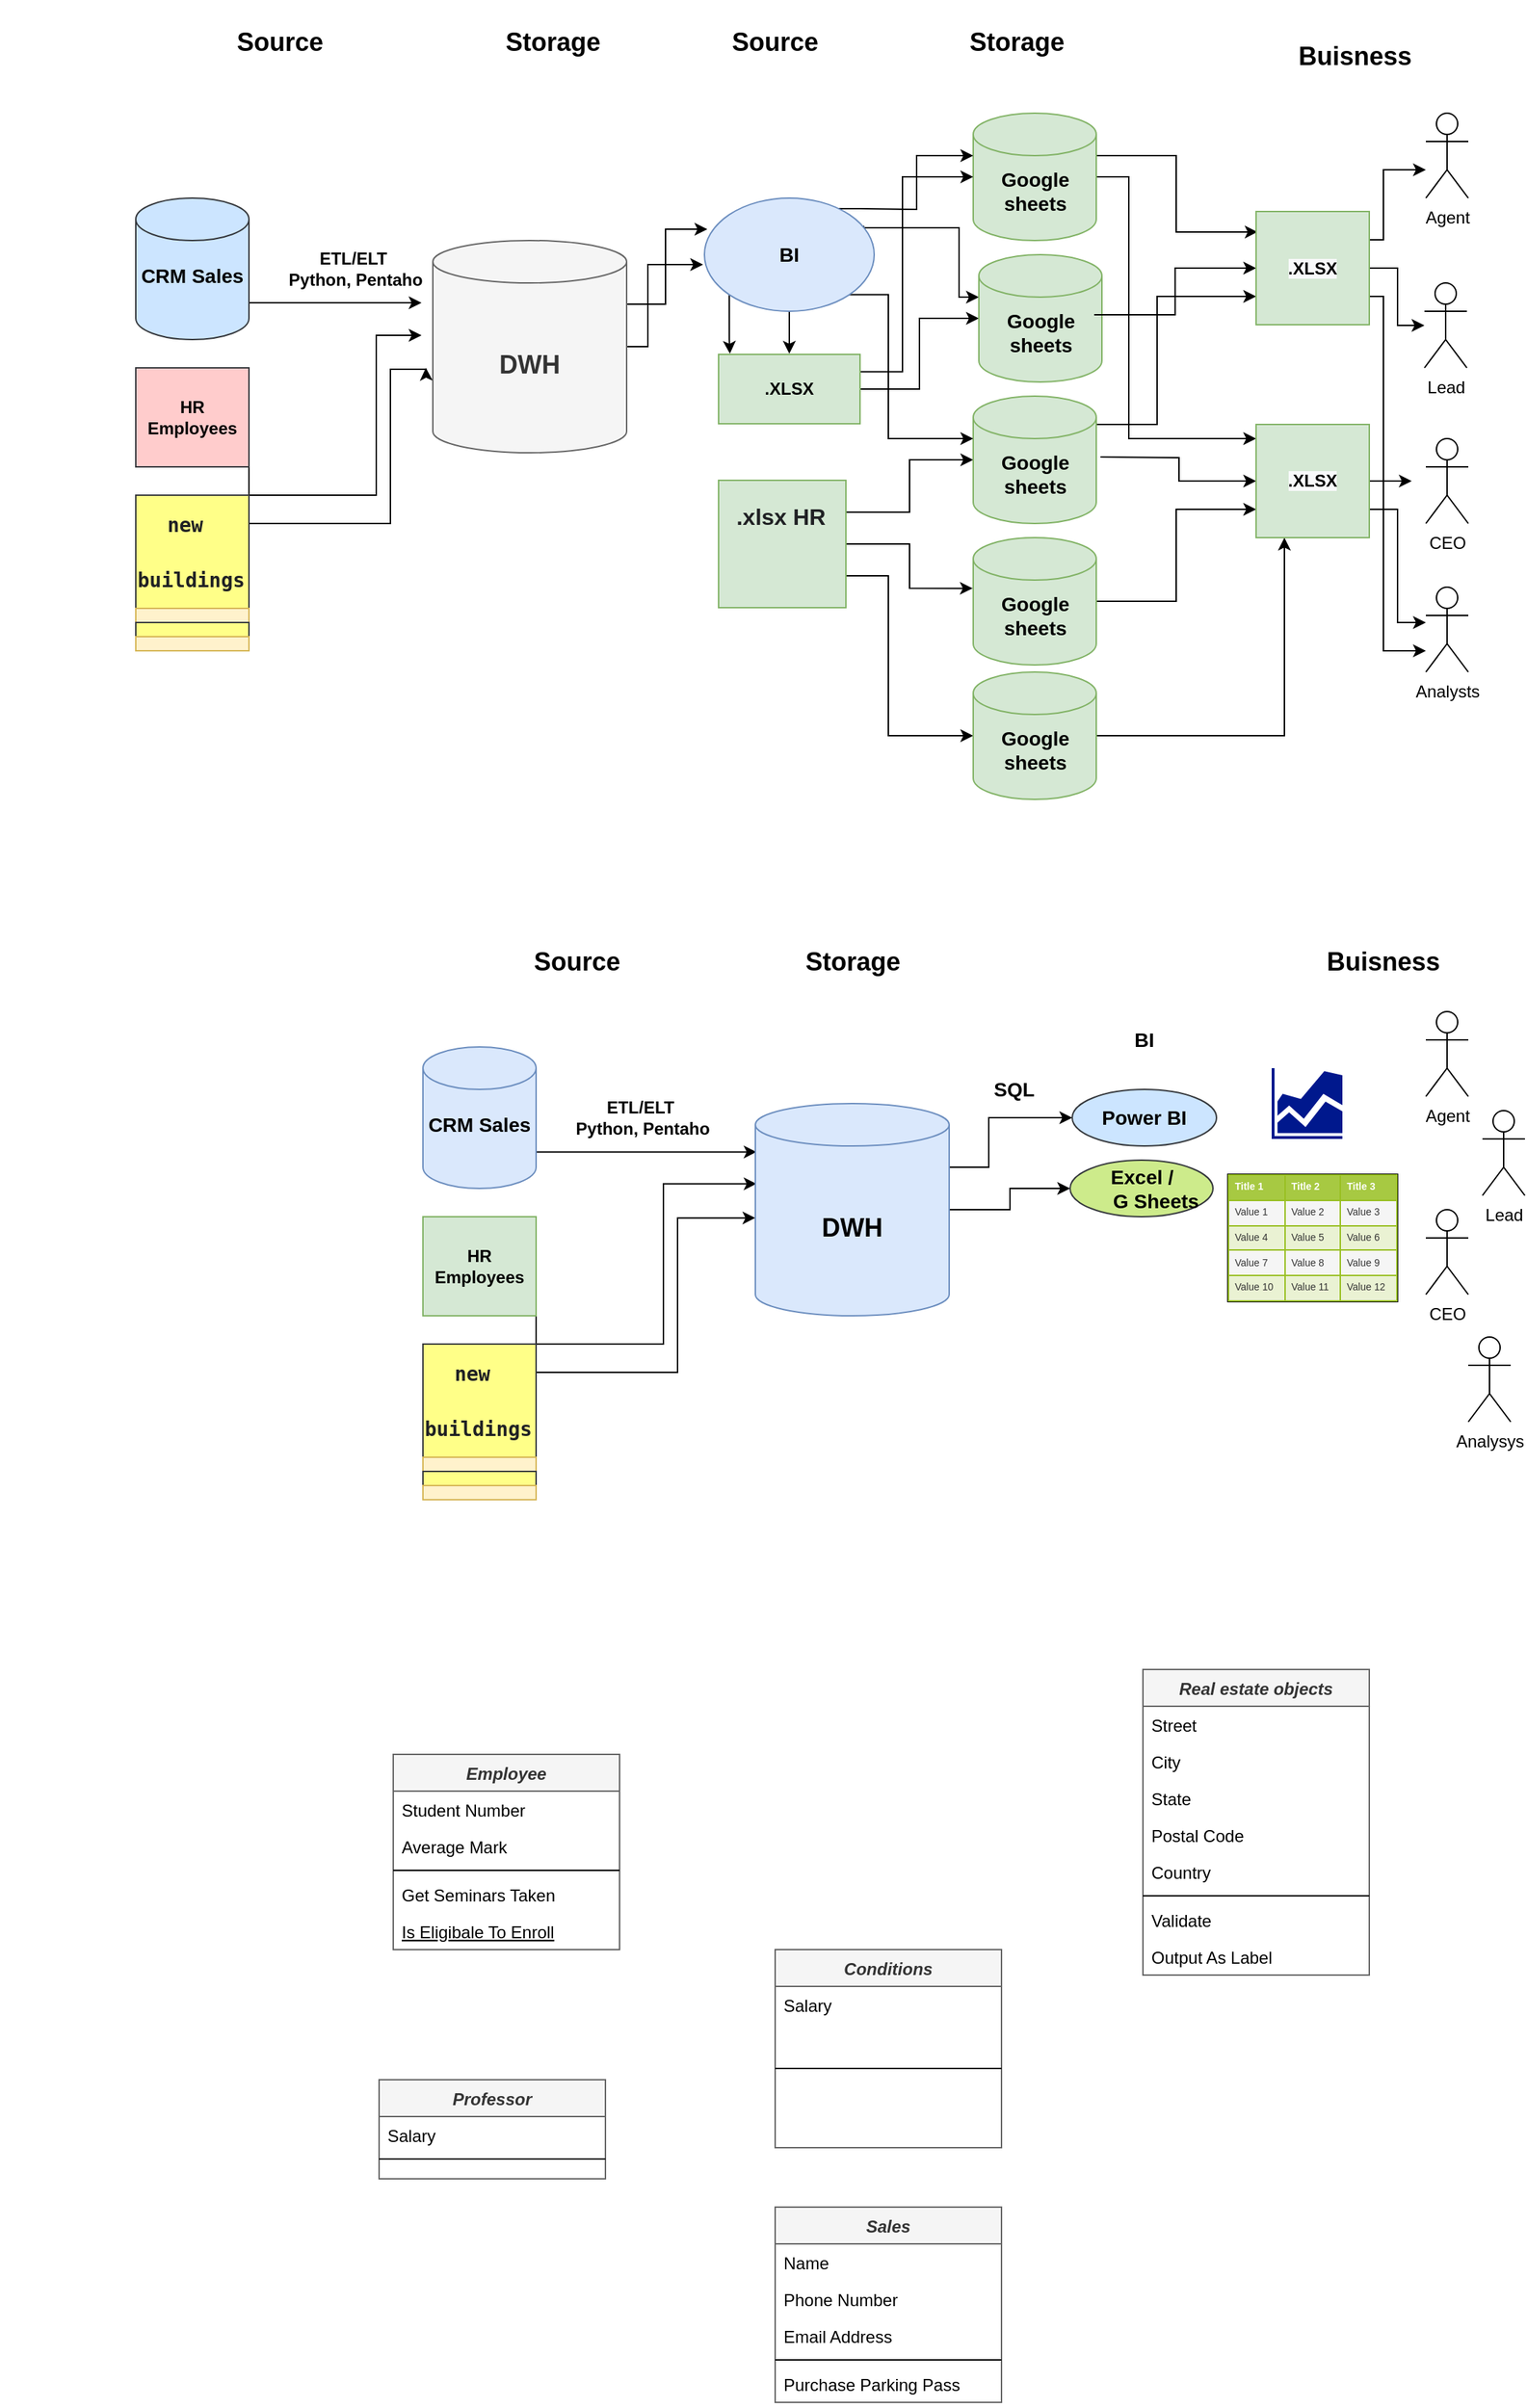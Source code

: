 <mxfile version="14.5.0" type="github">
  <diagram id="C5RBs43oDa-KdzZeNtuy" name="Page-1">
    <mxGraphModel dx="2249" dy="762" grid="1" gridSize="10" guides="1" tooltips="1" connect="1" arrows="1" fold="1" page="1" pageScale="1" pageWidth="827" pageHeight="1169" math="0" shadow="0">
      <root>
        <mxCell id="WIyWlLk6GJQsqaUBKTNV-0" />
        <mxCell id="WIyWlLk6GJQsqaUBKTNV-1" parent="WIyWlLk6GJQsqaUBKTNV-0" />
        <mxCell id="zkfFHV4jXpPFQw0GAbJ--0" value="Sales" style="swimlane;fontStyle=3;align=center;verticalAlign=top;childLayout=stackLayout;horizontal=1;startSize=26;horizontalStack=0;resizeParent=1;resizeLast=0;collapsible=1;marginBottom=0;rounded=0;shadow=0;strokeWidth=1;fillColor=#f5f5f5;strokeColor=#666666;fontColor=#333333;" parent="WIyWlLk6GJQsqaUBKTNV-1" vertex="1">
          <mxGeometry x="290" y="1580" width="160" height="138" as="geometry">
            <mxRectangle x="230" y="140" width="160" height="26" as="alternateBounds" />
          </mxGeometry>
        </mxCell>
        <mxCell id="zkfFHV4jXpPFQw0GAbJ--1" value="Name" style="text;align=left;verticalAlign=top;spacingLeft=4;spacingRight=4;overflow=hidden;rotatable=0;points=[[0,0.5],[1,0.5]];portConstraint=eastwest;" parent="zkfFHV4jXpPFQw0GAbJ--0" vertex="1">
          <mxGeometry y="26" width="160" height="26" as="geometry" />
        </mxCell>
        <mxCell id="zkfFHV4jXpPFQw0GAbJ--2" value="Phone Number" style="text;align=left;verticalAlign=top;spacingLeft=4;spacingRight=4;overflow=hidden;rotatable=0;points=[[0,0.5],[1,0.5]];portConstraint=eastwest;rounded=0;shadow=0;html=0;" parent="zkfFHV4jXpPFQw0GAbJ--0" vertex="1">
          <mxGeometry y="52" width="160" height="26" as="geometry" />
        </mxCell>
        <mxCell id="zkfFHV4jXpPFQw0GAbJ--3" value="Email Address" style="text;align=left;verticalAlign=top;spacingLeft=4;spacingRight=4;overflow=hidden;rotatable=0;points=[[0,0.5],[1,0.5]];portConstraint=eastwest;rounded=0;shadow=0;html=0;" parent="zkfFHV4jXpPFQw0GAbJ--0" vertex="1">
          <mxGeometry y="78" width="160" height="26" as="geometry" />
        </mxCell>
        <mxCell id="zkfFHV4jXpPFQw0GAbJ--4" value="" style="line;html=1;strokeWidth=1;align=left;verticalAlign=middle;spacingTop=-1;spacingLeft=3;spacingRight=3;rotatable=0;labelPosition=right;points=[];portConstraint=eastwest;" parent="zkfFHV4jXpPFQw0GAbJ--0" vertex="1">
          <mxGeometry y="104" width="160" height="8" as="geometry" />
        </mxCell>
        <mxCell id="zkfFHV4jXpPFQw0GAbJ--5" value="Purchase Parking Pass" style="text;align=left;verticalAlign=top;spacingLeft=4;spacingRight=4;overflow=hidden;rotatable=0;points=[[0,0.5],[1,0.5]];portConstraint=eastwest;" parent="zkfFHV4jXpPFQw0GAbJ--0" vertex="1">
          <mxGeometry y="112" width="160" height="26" as="geometry" />
        </mxCell>
        <mxCell id="zkfFHV4jXpPFQw0GAbJ--6" value="Employee" style="swimlane;fontStyle=3;align=center;verticalAlign=top;childLayout=stackLayout;horizontal=1;startSize=26;horizontalStack=0;resizeParent=1;resizeLast=0;collapsible=1;marginBottom=0;rounded=0;shadow=0;strokeWidth=1;fontColor=#333333;fillColor=#f5f5f5;strokeColor=#666666;" parent="WIyWlLk6GJQsqaUBKTNV-1" vertex="1">
          <mxGeometry x="20" y="1260" width="160" height="138" as="geometry">
            <mxRectangle x="130" y="380" width="160" height="26" as="alternateBounds" />
          </mxGeometry>
        </mxCell>
        <mxCell id="zkfFHV4jXpPFQw0GAbJ--7" value="Student Number" style="text;align=left;verticalAlign=top;spacingLeft=4;spacingRight=4;overflow=hidden;rotatable=0;points=[[0,0.5],[1,0.5]];portConstraint=eastwest;" parent="zkfFHV4jXpPFQw0GAbJ--6" vertex="1">
          <mxGeometry y="26" width="160" height="26" as="geometry" />
        </mxCell>
        <mxCell id="zkfFHV4jXpPFQw0GAbJ--8" value="Average Mark" style="text;align=left;verticalAlign=top;spacingLeft=4;spacingRight=4;overflow=hidden;rotatable=0;points=[[0,0.5],[1,0.5]];portConstraint=eastwest;rounded=0;shadow=0;html=0;" parent="zkfFHV4jXpPFQw0GAbJ--6" vertex="1">
          <mxGeometry y="52" width="160" height="26" as="geometry" />
        </mxCell>
        <mxCell id="zkfFHV4jXpPFQw0GAbJ--9" value="" style="line;html=1;strokeWidth=1;align=left;verticalAlign=middle;spacingTop=-1;spacingLeft=3;spacingRight=3;rotatable=0;labelPosition=right;points=[];portConstraint=eastwest;" parent="zkfFHV4jXpPFQw0GAbJ--6" vertex="1">
          <mxGeometry y="78" width="160" height="8" as="geometry" />
        </mxCell>
        <mxCell id="zkfFHV4jXpPFQw0GAbJ--11" value="Get Seminars Taken" style="text;align=left;verticalAlign=top;spacingLeft=4;spacingRight=4;overflow=hidden;rotatable=0;points=[[0,0.5],[1,0.5]];portConstraint=eastwest;" parent="zkfFHV4jXpPFQw0GAbJ--6" vertex="1">
          <mxGeometry y="86" width="160" height="26" as="geometry" />
        </mxCell>
        <mxCell id="zkfFHV4jXpPFQw0GAbJ--10" value="Is Eligibale To Enroll" style="text;align=left;verticalAlign=top;spacingLeft=4;spacingRight=4;overflow=hidden;rotatable=0;points=[[0,0.5],[1,0.5]];portConstraint=eastwest;fontStyle=4" parent="zkfFHV4jXpPFQw0GAbJ--6" vertex="1">
          <mxGeometry y="112" width="160" height="26" as="geometry" />
        </mxCell>
        <mxCell id="zkfFHV4jXpPFQw0GAbJ--13" value="Professor" style="swimlane;fontStyle=3;align=center;verticalAlign=top;childLayout=stackLayout;horizontal=1;startSize=26;horizontalStack=0;resizeParent=1;resizeLast=0;collapsible=1;marginBottom=0;rounded=0;shadow=0;strokeWidth=1;fillColor=#f5f5f5;strokeColor=#666666;fontColor=#333333;" parent="WIyWlLk6GJQsqaUBKTNV-1" vertex="1">
          <mxGeometry x="10" y="1490" width="160" height="70" as="geometry">
            <mxRectangle x="340" y="380" width="170" height="26" as="alternateBounds" />
          </mxGeometry>
        </mxCell>
        <mxCell id="zkfFHV4jXpPFQw0GAbJ--14" value="Salary" style="text;align=left;verticalAlign=top;spacingLeft=4;spacingRight=4;overflow=hidden;rotatable=0;points=[[0,0.5],[1,0.5]];portConstraint=eastwest;" parent="zkfFHV4jXpPFQw0GAbJ--13" vertex="1">
          <mxGeometry y="26" width="160" height="26" as="geometry" />
        </mxCell>
        <mxCell id="zkfFHV4jXpPFQw0GAbJ--15" value="" style="line;html=1;strokeWidth=1;align=left;verticalAlign=middle;spacingTop=-1;spacingLeft=3;spacingRight=3;rotatable=0;labelPosition=right;points=[];portConstraint=eastwest;" parent="zkfFHV4jXpPFQw0GAbJ--13" vertex="1">
          <mxGeometry y="52" width="160" height="8" as="geometry" />
        </mxCell>
        <mxCell id="zkfFHV4jXpPFQw0GAbJ--17" value="Real estate objects" style="swimlane;fontStyle=3;align=center;verticalAlign=top;childLayout=stackLayout;horizontal=1;startSize=26;horizontalStack=0;resizeParent=1;resizeLast=0;collapsible=1;marginBottom=0;rounded=0;shadow=0;strokeWidth=1;fillColor=#f5f5f5;strokeColor=#666666;fontColor=#333333;" parent="WIyWlLk6GJQsqaUBKTNV-1" vertex="1">
          <mxGeometry x="550" y="1200" width="160" height="216" as="geometry">
            <mxRectangle x="550" y="140" width="160" height="26" as="alternateBounds" />
          </mxGeometry>
        </mxCell>
        <mxCell id="zkfFHV4jXpPFQw0GAbJ--18" value="Street" style="text;align=left;verticalAlign=top;spacingLeft=4;spacingRight=4;overflow=hidden;rotatable=0;points=[[0,0.5],[1,0.5]];portConstraint=eastwest;" parent="zkfFHV4jXpPFQw0GAbJ--17" vertex="1">
          <mxGeometry y="26" width="160" height="26" as="geometry" />
        </mxCell>
        <mxCell id="zkfFHV4jXpPFQw0GAbJ--19" value="City" style="text;align=left;verticalAlign=top;spacingLeft=4;spacingRight=4;overflow=hidden;rotatable=0;points=[[0,0.5],[1,0.5]];portConstraint=eastwest;rounded=0;shadow=0;html=0;" parent="zkfFHV4jXpPFQw0GAbJ--17" vertex="1">
          <mxGeometry y="52" width="160" height="26" as="geometry" />
        </mxCell>
        <mxCell id="zkfFHV4jXpPFQw0GAbJ--20" value="State" style="text;align=left;verticalAlign=top;spacingLeft=4;spacingRight=4;overflow=hidden;rotatable=0;points=[[0,0.5],[1,0.5]];portConstraint=eastwest;rounded=0;shadow=0;html=0;" parent="zkfFHV4jXpPFQw0GAbJ--17" vertex="1">
          <mxGeometry y="78" width="160" height="26" as="geometry" />
        </mxCell>
        <mxCell id="zkfFHV4jXpPFQw0GAbJ--21" value="Postal Code" style="text;align=left;verticalAlign=top;spacingLeft=4;spacingRight=4;overflow=hidden;rotatable=0;points=[[0,0.5],[1,0.5]];portConstraint=eastwest;rounded=0;shadow=0;html=0;" parent="zkfFHV4jXpPFQw0GAbJ--17" vertex="1">
          <mxGeometry y="104" width="160" height="26" as="geometry" />
        </mxCell>
        <mxCell id="zkfFHV4jXpPFQw0GAbJ--22" value="Country" style="text;align=left;verticalAlign=top;spacingLeft=4;spacingRight=4;overflow=hidden;rotatable=0;points=[[0,0.5],[1,0.5]];portConstraint=eastwest;rounded=0;shadow=0;html=0;" parent="zkfFHV4jXpPFQw0GAbJ--17" vertex="1">
          <mxGeometry y="130" width="160" height="26" as="geometry" />
        </mxCell>
        <mxCell id="zkfFHV4jXpPFQw0GAbJ--23" value="" style="line;html=1;strokeWidth=1;align=left;verticalAlign=middle;spacingTop=-1;spacingLeft=3;spacingRight=3;rotatable=0;labelPosition=right;points=[];portConstraint=eastwest;" parent="zkfFHV4jXpPFQw0GAbJ--17" vertex="1">
          <mxGeometry y="156" width="160" height="8" as="geometry" />
        </mxCell>
        <mxCell id="zkfFHV4jXpPFQw0GAbJ--24" value="Validate" style="text;align=left;verticalAlign=top;spacingLeft=4;spacingRight=4;overflow=hidden;rotatable=0;points=[[0,0.5],[1,0.5]];portConstraint=eastwest;" parent="zkfFHV4jXpPFQw0GAbJ--17" vertex="1">
          <mxGeometry y="164" width="160" height="26" as="geometry" />
        </mxCell>
        <mxCell id="zkfFHV4jXpPFQw0GAbJ--25" value="Output As Label" style="text;align=left;verticalAlign=top;spacingLeft=4;spacingRight=4;overflow=hidden;rotatable=0;points=[[0,0.5],[1,0.5]];portConstraint=eastwest;" parent="zkfFHV4jXpPFQw0GAbJ--17" vertex="1">
          <mxGeometry y="190" width="160" height="26" as="geometry" />
        </mxCell>
        <mxCell id="oAdYO1nvRudMaTHA6pIa-0" value="&lt;font style=&quot;font-size: 18px&quot;&gt;&lt;b&gt;Source&lt;/b&gt;&lt;/font&gt;" style="text;html=1;strokeColor=none;fillColor=none;align=center;verticalAlign=middle;whiteSpace=wrap;rounded=0;" vertex="1" parent="WIyWlLk6GJQsqaUBKTNV-1">
          <mxGeometry x="-120" y="20" width="120" height="60" as="geometry" />
        </mxCell>
        <mxCell id="oAdYO1nvRudMaTHA6pIa-1" value="&lt;font style=&quot;font-size: 18px&quot;&gt;&lt;b&gt;Storage&lt;/b&gt;&lt;/font&gt;" style="text;html=1;strokeColor=none;fillColor=none;align=center;verticalAlign=middle;whiteSpace=wrap;rounded=0;" vertex="1" parent="WIyWlLk6GJQsqaUBKTNV-1">
          <mxGeometry x="73" y="20" width="120" height="60" as="geometry" />
        </mxCell>
        <mxCell id="oAdYO1nvRudMaTHA6pIa-2" value="&lt;font style=&quot;font-size: 18px&quot;&gt;&lt;b&gt;Buisness&lt;/b&gt;&lt;/font&gt;" style="text;html=1;strokeColor=none;fillColor=none;align=center;verticalAlign=middle;whiteSpace=wrap;rounded=0;" vertex="1" parent="WIyWlLk6GJQsqaUBKTNV-1">
          <mxGeometry x="640" y="30" width="120" height="60" as="geometry" />
        </mxCell>
        <mxCell id="oAdYO1nvRudMaTHA6pIa-55" style="edgeStyle=orthogonalEdgeStyle;rounded=0;orthogonalLoop=1;jettySize=auto;html=1;exitX=1;exitY=0;exitDx=0;exitDy=30;exitPerimeter=0;entryX=0.013;entryY=0.181;entryDx=0;entryDy=0;entryPerimeter=0;endArrow=classic;endFill=1;" edge="1" parent="WIyWlLk6GJQsqaUBKTNV-1" source="oAdYO1nvRudMaTHA6pIa-3" target="oAdYO1nvRudMaTHA6pIa-27">
          <mxGeometry relative="1" as="geometry" />
        </mxCell>
        <mxCell id="oAdYO1nvRudMaTHA6pIa-56" style="edgeStyle=orthogonalEdgeStyle;rounded=0;orthogonalLoop=1;jettySize=auto;html=1;exitX=1;exitY=0.5;exitDx=0;exitDy=0;exitPerimeter=0;entryX=0;entryY=0.125;entryDx=0;entryDy=0;endArrow=classic;endFill=1;entryPerimeter=0;" edge="1" parent="WIyWlLk6GJQsqaUBKTNV-1" source="oAdYO1nvRudMaTHA6pIa-3" target="oAdYO1nvRudMaTHA6pIa-29">
          <mxGeometry relative="1" as="geometry">
            <Array as="points">
              <mxPoint x="540" y="145" />
              <mxPoint x="540" y="330" />
            </Array>
          </mxGeometry>
        </mxCell>
        <mxCell id="oAdYO1nvRudMaTHA6pIa-3" value="" style="shape=cylinder3;whiteSpace=wrap;html=1;boundedLbl=1;backgroundOutline=1;size=15;fillColor=#d5e8d4;strokeColor=#82b366;" vertex="1" parent="WIyWlLk6GJQsqaUBKTNV-1">
          <mxGeometry x="430" y="100" width="87" height="90" as="geometry" />
        </mxCell>
        <mxCell id="oAdYO1nvRudMaTHA6pIa-4" value="&lt;b&gt;&lt;font style=&quot;font-size: 14px&quot;&gt;Google sheets&lt;br&gt;&lt;/font&gt;&lt;/b&gt;" style="text;html=1;strokeColor=none;fillColor=none;align=center;verticalAlign=middle;whiteSpace=wrap;rounded=0;" vertex="1" parent="WIyWlLk6GJQsqaUBKTNV-1">
          <mxGeometry x="435.5" y="130" width="76" height="50" as="geometry" />
        </mxCell>
        <mxCell id="oAdYO1nvRudMaTHA6pIa-131" style="edgeStyle=orthogonalEdgeStyle;rounded=0;orthogonalLoop=1;jettySize=auto;html=1;exitX=1;exitY=0.25;exitDx=0;exitDy=0;entryX=0;entryY=0.5;entryDx=0;entryDy=0;entryPerimeter=0;endArrow=classic;endFill=1;" edge="1" parent="WIyWlLk6GJQsqaUBKTNV-1" source="oAdYO1nvRudMaTHA6pIa-6" target="oAdYO1nvRudMaTHA6pIa-21">
          <mxGeometry relative="1" as="geometry" />
        </mxCell>
        <mxCell id="oAdYO1nvRudMaTHA6pIa-132" style="edgeStyle=orthogonalEdgeStyle;rounded=0;orthogonalLoop=1;jettySize=auto;html=1;exitX=1;exitY=0.5;exitDx=0;exitDy=0;entryX=-0.004;entryY=0.398;entryDx=0;entryDy=0;entryPerimeter=0;endArrow=classic;endFill=1;" edge="1" parent="WIyWlLk6GJQsqaUBKTNV-1" source="oAdYO1nvRudMaTHA6pIa-6" target="oAdYO1nvRudMaTHA6pIa-23">
          <mxGeometry relative="1" as="geometry" />
        </mxCell>
        <mxCell id="oAdYO1nvRudMaTHA6pIa-133" style="edgeStyle=orthogonalEdgeStyle;rounded=0;orthogonalLoop=1;jettySize=auto;html=1;exitX=1;exitY=0.75;exitDx=0;exitDy=0;entryX=0;entryY=0.5;entryDx=0;entryDy=0;entryPerimeter=0;endArrow=classic;endFill=1;" edge="1" parent="WIyWlLk6GJQsqaUBKTNV-1" source="oAdYO1nvRudMaTHA6pIa-6" target="oAdYO1nvRudMaTHA6pIa-25">
          <mxGeometry relative="1" as="geometry">
            <Array as="points">
              <mxPoint x="370" y="427" />
              <mxPoint x="370" y="540" />
            </Array>
          </mxGeometry>
        </mxCell>
        <mxCell id="oAdYO1nvRudMaTHA6pIa-6" value="&lt;pre class=&quot;tw-data-text tw-text-large XcVN5d tw-ta&quot; id=&quot;tw-target-text&quot; dir=&quot;ltr&quot; style=&quot;line-height: 36px ; border: none ; padding: 2px 0.14em 2px 0px ; position: relative ; margin-top: -2px ; margin-bottom: -2px ; resize: none ; overflow: hidden ; width: 270px ; overflow-wrap: break-word ; color: rgb(32 , 33 , 36)&quot;&gt;&lt;font face=&quot;Helvetica&quot; size=&quot;3&quot;&gt;&lt;span style=&quot;white-space: normal&quot;&gt;&lt;b&gt;.xlsx HR&lt;/b&gt;&lt;/span&gt;&lt;/font&gt;&lt;/pre&gt;&lt;pre class=&quot;tw-data-text tw-text-large XcVN5d tw-ta&quot; id=&quot;tw-target-text&quot; dir=&quot;ltr&quot; style=&quot;line-height: 36px ; border: none ; padding: 2px 0.14em 2px 0px ; position: relative ; margin-top: -2px ; margin-bottom: -2px ; resize: none ; overflow: hidden ; width: 270px ; overflow-wrap: break-word ; color: rgb(32 , 33 , 36)&quot;&gt;&lt;font face=&quot;Helvetica&quot; size=&quot;3&quot;&gt;&lt;span style=&quot;white-space: normal&quot;&gt;&lt;b&gt;&lt;br&gt;&lt;/b&gt;&lt;/span&gt;&lt;/font&gt;&lt;/pre&gt;" style="whiteSpace=wrap;html=1;aspect=fixed;align=center;fillColor=#d5e8d4;strokeColor=#82b366;" vertex="1" parent="WIyWlLk6GJQsqaUBKTNV-1">
          <mxGeometry x="250" y="359.5" width="90" height="90" as="geometry" />
        </mxCell>
        <mxCell id="oAdYO1nvRudMaTHA6pIa-42" style="edgeStyle=orthogonalEdgeStyle;rounded=0;orthogonalLoop=1;jettySize=auto;html=1;exitX=0.775;exitY=0.094;exitDx=0;exitDy=0;entryX=0;entryY=0;entryDx=0;entryDy=30;entryPerimeter=0;exitPerimeter=0;" edge="1" parent="WIyWlLk6GJQsqaUBKTNV-1" source="oAdYO1nvRudMaTHA6pIa-134" target="oAdYO1nvRudMaTHA6pIa-3">
          <mxGeometry relative="1" as="geometry">
            <mxPoint x="350" y="184.25" as="sourcePoint" />
            <Array as="points">
              <mxPoint x="350" y="168" />
              <mxPoint x="390" y="168" />
              <mxPoint x="390" y="130" />
            </Array>
          </mxGeometry>
        </mxCell>
        <mxCell id="oAdYO1nvRudMaTHA6pIa-47" style="edgeStyle=orthogonalEdgeStyle;rounded=0;orthogonalLoop=1;jettySize=auto;html=1;exitX=0.938;exitY=0.245;exitDx=0;exitDy=0;entryX=0;entryY=0;entryDx=0;entryDy=30;entryPerimeter=0;endArrow=classic;endFill=1;exitPerimeter=0;" edge="1" parent="WIyWlLk6GJQsqaUBKTNV-1" source="oAdYO1nvRudMaTHA6pIa-134" target="oAdYO1nvRudMaTHA6pIa-19">
          <mxGeometry relative="1" as="geometry">
            <mxPoint x="350" y="199" as="sourcePoint" />
            <Array as="points">
              <mxPoint x="353" y="181" />
              <mxPoint x="420" y="181" />
              <mxPoint x="420" y="230" />
            </Array>
          </mxGeometry>
        </mxCell>
        <mxCell id="oAdYO1nvRudMaTHA6pIa-43" style="edgeStyle=orthogonalEdgeStyle;rounded=0;orthogonalLoop=1;jettySize=auto;html=1;exitX=1;exitY=0.25;exitDx=0;exitDy=0;entryX=0;entryY=0.5;entryDx=0;entryDy=0;entryPerimeter=0;" edge="1" parent="WIyWlLk6GJQsqaUBKTNV-1" source="oAdYO1nvRudMaTHA6pIa-8" target="oAdYO1nvRudMaTHA6pIa-3">
          <mxGeometry relative="1" as="geometry">
            <Array as="points">
              <mxPoint x="380" y="283" />
              <mxPoint x="380" y="145" />
            </Array>
          </mxGeometry>
        </mxCell>
        <mxCell id="oAdYO1nvRudMaTHA6pIa-130" style="edgeStyle=orthogonalEdgeStyle;rounded=0;orthogonalLoop=1;jettySize=auto;html=1;exitX=1;exitY=0.5;exitDx=0;exitDy=0;entryX=0;entryY=0.5;entryDx=0;entryDy=0;entryPerimeter=0;endArrow=classic;endFill=1;" edge="1" parent="WIyWlLk6GJQsqaUBKTNV-1" source="oAdYO1nvRudMaTHA6pIa-8" target="oAdYO1nvRudMaTHA6pIa-19">
          <mxGeometry relative="1" as="geometry" />
        </mxCell>
        <mxCell id="oAdYO1nvRudMaTHA6pIa-8" value="&lt;b&gt;.XLSX&lt;/b&gt;" style="rounded=0;whiteSpace=wrap;html=1;fillColor=#d5e8d4;strokeColor=#82b366;" vertex="1" parent="WIyWlLk6GJQsqaUBKTNV-1">
          <mxGeometry x="250" y="270.5" width="100" height="49" as="geometry" />
        </mxCell>
        <mxCell id="oAdYO1nvRudMaTHA6pIa-19" value="" style="shape=cylinder3;whiteSpace=wrap;html=1;boundedLbl=1;backgroundOutline=1;size=15;fillColor=#d5e8d4;strokeColor=#82b366;" vertex="1" parent="WIyWlLk6GJQsqaUBKTNV-1">
          <mxGeometry x="434" y="200" width="87" height="90" as="geometry" />
        </mxCell>
        <mxCell id="oAdYO1nvRudMaTHA6pIa-57" style="edgeStyle=orthogonalEdgeStyle;rounded=0;orthogonalLoop=1;jettySize=auto;html=1;exitX=1;exitY=0.25;exitDx=0;exitDy=0;entryX=0;entryY=0.5;entryDx=0;entryDy=0;endArrow=classic;endFill=1;" edge="1" parent="WIyWlLk6GJQsqaUBKTNV-1" source="oAdYO1nvRudMaTHA6pIa-20" target="oAdYO1nvRudMaTHA6pIa-27">
          <mxGeometry relative="1" as="geometry" />
        </mxCell>
        <mxCell id="oAdYO1nvRudMaTHA6pIa-20" value="&lt;b&gt;&lt;font style=&quot;font-size: 14px&quot;&gt;Google sheets&lt;br&gt;&lt;/font&gt;&lt;/b&gt;" style="text;html=1;strokeColor=none;fillColor=none;align=center;verticalAlign=middle;whiteSpace=wrap;rounded=0;" vertex="1" parent="WIyWlLk6GJQsqaUBKTNV-1">
          <mxGeometry x="439.5" y="230" width="76" height="50" as="geometry" />
        </mxCell>
        <mxCell id="oAdYO1nvRudMaTHA6pIa-59" style="edgeStyle=orthogonalEdgeStyle;rounded=0;orthogonalLoop=1;jettySize=auto;html=1;exitX=1;exitY=0;exitDx=0;exitDy=30;exitPerimeter=0;entryX=0;entryY=0.75;entryDx=0;entryDy=0;endArrow=classic;endFill=1;" edge="1" parent="WIyWlLk6GJQsqaUBKTNV-1" source="oAdYO1nvRudMaTHA6pIa-21" target="oAdYO1nvRudMaTHA6pIa-27">
          <mxGeometry relative="1" as="geometry">
            <Array as="points">
              <mxPoint x="517" y="320" />
              <mxPoint x="560" y="320" />
              <mxPoint x="560" y="230" />
            </Array>
          </mxGeometry>
        </mxCell>
        <mxCell id="oAdYO1nvRudMaTHA6pIa-21" value="" style="shape=cylinder3;whiteSpace=wrap;html=1;boundedLbl=1;backgroundOutline=1;size=15;fillColor=#d5e8d4;strokeColor=#82b366;" vertex="1" parent="WIyWlLk6GJQsqaUBKTNV-1">
          <mxGeometry x="430" y="300" width="87" height="90" as="geometry" />
        </mxCell>
        <mxCell id="oAdYO1nvRudMaTHA6pIa-58" style="edgeStyle=orthogonalEdgeStyle;rounded=0;orthogonalLoop=1;jettySize=auto;html=1;entryX=0;entryY=0.5;entryDx=0;entryDy=0;endArrow=classic;endFill=1;" edge="1" parent="WIyWlLk6GJQsqaUBKTNV-1" target="oAdYO1nvRudMaTHA6pIa-29">
          <mxGeometry relative="1" as="geometry">
            <mxPoint x="520" y="343" as="sourcePoint" />
          </mxGeometry>
        </mxCell>
        <mxCell id="oAdYO1nvRudMaTHA6pIa-22" value="&lt;b&gt;&lt;font style=&quot;font-size: 14px&quot;&gt;Google sheets&lt;br&gt;&lt;/font&gt;&lt;/b&gt;" style="text;html=1;strokeColor=none;fillColor=none;align=center;verticalAlign=middle;whiteSpace=wrap;rounded=0;" vertex="1" parent="WIyWlLk6GJQsqaUBKTNV-1">
          <mxGeometry x="435.5" y="330" width="76" height="50" as="geometry" />
        </mxCell>
        <mxCell id="oAdYO1nvRudMaTHA6pIa-60" style="edgeStyle=orthogonalEdgeStyle;rounded=0;orthogonalLoop=1;jettySize=auto;html=1;exitX=1;exitY=0.5;exitDx=0;exitDy=0;exitPerimeter=0;entryX=0;entryY=0.75;entryDx=0;entryDy=0;endArrow=classic;endFill=1;" edge="1" parent="WIyWlLk6GJQsqaUBKTNV-1" source="oAdYO1nvRudMaTHA6pIa-23" target="oAdYO1nvRudMaTHA6pIa-29">
          <mxGeometry relative="1" as="geometry" />
        </mxCell>
        <mxCell id="oAdYO1nvRudMaTHA6pIa-23" value="" style="shape=cylinder3;whiteSpace=wrap;html=1;boundedLbl=1;backgroundOutline=1;size=15;fillColor=#d5e8d4;strokeColor=#82b366;" vertex="1" parent="WIyWlLk6GJQsqaUBKTNV-1">
          <mxGeometry x="430" y="400" width="87" height="90" as="geometry" />
        </mxCell>
        <mxCell id="oAdYO1nvRudMaTHA6pIa-24" value="&lt;b&gt;&lt;font style=&quot;font-size: 14px&quot;&gt;Google sheets&lt;br&gt;&lt;/font&gt;&lt;/b&gt;" style="text;html=1;strokeColor=none;fillColor=none;align=center;verticalAlign=middle;whiteSpace=wrap;rounded=0;" vertex="1" parent="WIyWlLk6GJQsqaUBKTNV-1">
          <mxGeometry x="435.5" y="430" width="76" height="50" as="geometry" />
        </mxCell>
        <mxCell id="oAdYO1nvRudMaTHA6pIa-61" style="edgeStyle=orthogonalEdgeStyle;rounded=0;orthogonalLoop=1;jettySize=auto;html=1;exitX=1;exitY=0.5;exitDx=0;exitDy=0;exitPerimeter=0;entryX=0.25;entryY=1;entryDx=0;entryDy=0;endArrow=classic;endFill=1;" edge="1" parent="WIyWlLk6GJQsqaUBKTNV-1" source="oAdYO1nvRudMaTHA6pIa-25" target="oAdYO1nvRudMaTHA6pIa-29">
          <mxGeometry relative="1" as="geometry" />
        </mxCell>
        <mxCell id="oAdYO1nvRudMaTHA6pIa-25" value="" style="shape=cylinder3;whiteSpace=wrap;html=1;boundedLbl=1;backgroundOutline=1;size=15;fillColor=#d5e8d4;strokeColor=#82b366;" vertex="1" parent="WIyWlLk6GJQsqaUBKTNV-1">
          <mxGeometry x="430" y="495" width="87" height="90" as="geometry" />
        </mxCell>
        <mxCell id="oAdYO1nvRudMaTHA6pIa-26" value="&lt;b&gt;&lt;font style=&quot;font-size: 14px&quot;&gt;Google sheets&lt;br&gt;&lt;/font&gt;&lt;/b&gt;" style="text;html=1;strokeColor=none;fillColor=none;align=center;verticalAlign=middle;whiteSpace=wrap;rounded=0;" vertex="1" parent="WIyWlLk6GJQsqaUBKTNV-1">
          <mxGeometry x="435.5" y="525" width="76" height="50" as="geometry" />
        </mxCell>
        <mxCell id="oAdYO1nvRudMaTHA6pIa-81" style="edgeStyle=orthogonalEdgeStyle;rounded=0;orthogonalLoop=1;jettySize=auto;html=1;exitX=1;exitY=0.25;exitDx=0;exitDy=0;endArrow=classic;endFill=1;" edge="1" parent="WIyWlLk6GJQsqaUBKTNV-1" source="oAdYO1nvRudMaTHA6pIa-27" target="oAdYO1nvRudMaTHA6pIa-78">
          <mxGeometry relative="1" as="geometry">
            <Array as="points">
              <mxPoint x="720" y="190" />
              <mxPoint x="720" y="140" />
            </Array>
          </mxGeometry>
        </mxCell>
        <mxCell id="oAdYO1nvRudMaTHA6pIa-82" style="edgeStyle=orthogonalEdgeStyle;rounded=0;orthogonalLoop=1;jettySize=auto;html=1;exitX=1;exitY=0.5;exitDx=0;exitDy=0;endArrow=classic;endFill=1;" edge="1" parent="WIyWlLk6GJQsqaUBKTNV-1" source="oAdYO1nvRudMaTHA6pIa-27" target="oAdYO1nvRudMaTHA6pIa-79">
          <mxGeometry relative="1" as="geometry" />
        </mxCell>
        <mxCell id="oAdYO1nvRudMaTHA6pIa-91" style="edgeStyle=orthogonalEdgeStyle;rounded=0;orthogonalLoop=1;jettySize=auto;html=1;exitX=1;exitY=0.75;exitDx=0;exitDy=0;endArrow=classic;endFill=1;" edge="1" parent="WIyWlLk6GJQsqaUBKTNV-1" source="oAdYO1nvRudMaTHA6pIa-27" target="oAdYO1nvRudMaTHA6pIa-89">
          <mxGeometry relative="1" as="geometry">
            <Array as="points">
              <mxPoint x="720" y="230" />
              <mxPoint x="720" y="480" />
            </Array>
          </mxGeometry>
        </mxCell>
        <mxCell id="oAdYO1nvRudMaTHA6pIa-27" value="&#xa;&#xa;&lt;b style=&quot;color: rgb(0, 0, 0); font-family: helvetica; font-size: 12px; font-style: normal; letter-spacing: normal; text-align: center; text-indent: 0px; text-transform: none; word-spacing: 0px; background-color: rgb(248, 249, 250);&quot;&gt;.XLSX&lt;/b&gt;&#xa;&#xa;" style="whiteSpace=wrap;html=1;aspect=fixed;fillColor=#d5e8d4;strokeColor=#82b366;" vertex="1" parent="WIyWlLk6GJQsqaUBKTNV-1">
          <mxGeometry x="630" y="169.5" width="80" height="80" as="geometry" />
        </mxCell>
        <mxCell id="oAdYO1nvRudMaTHA6pIa-83" style="edgeStyle=orthogonalEdgeStyle;rounded=0;orthogonalLoop=1;jettySize=auto;html=1;exitX=1;exitY=0.5;exitDx=0;exitDy=0;endArrow=classic;endFill=1;" edge="1" parent="WIyWlLk6GJQsqaUBKTNV-1" source="oAdYO1nvRudMaTHA6pIa-29">
          <mxGeometry relative="1" as="geometry">
            <mxPoint x="740.0" y="360.471" as="targetPoint" />
          </mxGeometry>
        </mxCell>
        <mxCell id="oAdYO1nvRudMaTHA6pIa-88" style="edgeStyle=orthogonalEdgeStyle;rounded=0;orthogonalLoop=1;jettySize=auto;html=1;exitX=1;exitY=0.75;exitDx=0;exitDy=0;endArrow=classic;endFill=1;" edge="1" parent="WIyWlLk6GJQsqaUBKTNV-1" source="oAdYO1nvRudMaTHA6pIa-29" target="oAdYO1nvRudMaTHA6pIa-89">
          <mxGeometry relative="1" as="geometry">
            <mxPoint x="740" y="460" as="targetPoint" />
            <Array as="points">
              <mxPoint x="730" y="380" />
              <mxPoint x="730" y="460" />
            </Array>
          </mxGeometry>
        </mxCell>
        <mxCell id="oAdYO1nvRudMaTHA6pIa-29" value="&#xa;&#xa;&lt;b style=&quot;color: rgb(0, 0, 0); font-family: helvetica; font-size: 12px; font-style: normal; letter-spacing: normal; text-align: center; text-indent: 0px; text-transform: none; word-spacing: 0px; background-color: rgb(248, 249, 250);&quot;&gt;.XLSX&lt;/b&gt;&#xa;&#xa;" style="whiteSpace=wrap;html=1;aspect=fixed;fillColor=#d5e8d4;strokeColor=#82b366;" vertex="1" parent="WIyWlLk6GJQsqaUBKTNV-1">
          <mxGeometry x="630" y="320" width="80" height="80" as="geometry" />
        </mxCell>
        <mxCell id="oAdYO1nvRudMaTHA6pIa-101" style="edgeStyle=orthogonalEdgeStyle;rounded=0;orthogonalLoop=1;jettySize=auto;html=1;exitX=1;exitY=0;exitDx=0;exitDy=32.5;exitPerimeter=0;entryX=0.006;entryY=0.228;entryDx=0;entryDy=0;entryPerimeter=0;endArrow=classic;endFill=1;" edge="1" parent="WIyWlLk6GJQsqaUBKTNV-1" source="oAdYO1nvRudMaTHA6pIa-62" target="oAdYO1nvRudMaTHA6pIa-77">
          <mxGeometry relative="1" as="geometry">
            <Array as="points">
              <mxPoint x="121" y="834" />
            </Array>
          </mxGeometry>
        </mxCell>
        <mxCell id="oAdYO1nvRudMaTHA6pIa-62" value="&lt;font style=&quot;font-size: 14px&quot;&gt;&lt;b&gt;CRM Sales&lt;br&gt;&lt;br&gt;&lt;/b&gt;&lt;/font&gt;" style="shape=cylinder3;whiteSpace=wrap;html=1;boundedLbl=1;backgroundOutline=1;size=15;fillColor=#dae8fc;strokeColor=#6c8ebf;" vertex="1" parent="WIyWlLk6GJQsqaUBKTNV-1">
          <mxGeometry x="41" y="760" width="80" height="100" as="geometry" />
        </mxCell>
        <mxCell id="oAdYO1nvRudMaTHA6pIa-102" style="edgeStyle=orthogonalEdgeStyle;rounded=0;orthogonalLoop=1;jettySize=auto;html=1;exitX=1;exitY=0.25;exitDx=0;exitDy=0;entryX=0.006;entryY=0.378;entryDx=0;entryDy=0;entryPerimeter=0;endArrow=classic;endFill=1;" edge="1" parent="WIyWlLk6GJQsqaUBKTNV-1" source="oAdYO1nvRudMaTHA6pIa-63" target="oAdYO1nvRudMaTHA6pIa-77">
          <mxGeometry relative="1" as="geometry">
            <Array as="points">
              <mxPoint x="121" y="970" />
              <mxPoint x="211" y="970" />
              <mxPoint x="211" y="857" />
            </Array>
          </mxGeometry>
        </mxCell>
        <mxCell id="oAdYO1nvRudMaTHA6pIa-63" value="&lt;b&gt;HR Employees&lt;/b&gt;" style="rounded=0;whiteSpace=wrap;html=1;fillColor=#d5e8d4;strokeColor=#82b366;" vertex="1" parent="WIyWlLk6GJQsqaUBKTNV-1">
          <mxGeometry x="41" y="880" width="80" height="70" as="geometry" />
        </mxCell>
        <mxCell id="oAdYO1nvRudMaTHA6pIa-103" style="edgeStyle=orthogonalEdgeStyle;rounded=0;orthogonalLoop=1;jettySize=auto;html=1;exitX=1;exitY=0.25;exitDx=0;exitDy=0;entryX=0;entryY=0.539;entryDx=0;entryDy=0;entryPerimeter=0;endArrow=classic;endFill=1;" edge="1" parent="WIyWlLk6GJQsqaUBKTNV-1" source="oAdYO1nvRudMaTHA6pIa-64" target="oAdYO1nvRudMaTHA6pIa-77">
          <mxGeometry relative="1" as="geometry">
            <Array as="points">
              <mxPoint x="221" y="990" />
              <mxPoint x="221" y="881" />
            </Array>
          </mxGeometry>
        </mxCell>
        <mxCell id="oAdYO1nvRudMaTHA6pIa-64" value="&lt;pre class=&quot;tw-data-text tw-text-large XcVN5d tw-ta&quot; id=&quot;tw-target-text&quot; dir=&quot;ltr&quot; style=&quot;line-height: 36px ; border: none ; padding: 2px 0.14em 2px 0px ; position: relative ; margin-top: -2px ; margin-bottom: -2px ; resize: none ; overflow: hidden ; width: 270px ; overflow-wrap: break-word ; color: rgb(32 , 33 , 36)&quot;&gt;&lt;span lang=&quot;en&quot;&gt;&lt;font style=&quot;font-size: 14px&quot;&gt;&lt;b&gt;new &lt;/b&gt;&lt;/font&gt;&lt;/span&gt;&lt;/pre&gt;&lt;pre class=&quot;tw-data-text tw-text-large XcVN5d tw-ta&quot; id=&quot;tw-target-text&quot; dir=&quot;ltr&quot; style=&quot;line-height: 36px ; border: none ; padding: 2px 0.14em 2px 0px ; position: relative ; margin-top: -2px ; margin-bottom: -2px ; resize: none ; overflow: hidden ; width: 270px ; overflow-wrap: break-word ; color: rgb(32 , 33 , 36)&quot;&gt;&lt;span lang=&quot;en&quot;&gt;&lt;font style=&quot;font-size: 14px&quot;&gt;&lt;b&gt;buildings&lt;/b&gt;&lt;/font&gt;&lt;/span&gt;&lt;/pre&gt;" style="whiteSpace=wrap;html=1;aspect=fixed;align=center;fillColor=#ffff88;strokeColor=#36393d;" vertex="1" parent="WIyWlLk6GJQsqaUBKTNV-1">
          <mxGeometry x="41" y="970" width="80" height="80" as="geometry" />
        </mxCell>
        <mxCell id="oAdYO1nvRudMaTHA6pIa-70" value="" style="rounded=0;whiteSpace=wrap;html=1;fillColor=#fff2cc;strokeColor=#d6b656;" vertex="1" parent="WIyWlLk6GJQsqaUBKTNV-1">
          <mxGeometry x="41" y="1050" width="80" height="10" as="geometry" />
        </mxCell>
        <mxCell id="oAdYO1nvRudMaTHA6pIa-72" value="" style="rounded=0;whiteSpace=wrap;html=1;fillColor=#ffff88;strokeColor=#36393d;" vertex="1" parent="WIyWlLk6GJQsqaUBKTNV-1">
          <mxGeometry x="41" y="1060" width="80" height="10" as="geometry" />
        </mxCell>
        <mxCell id="oAdYO1nvRudMaTHA6pIa-73" value="" style="rounded=0;whiteSpace=wrap;html=1;fillColor=#fff2cc;strokeColor=#d6b656;" vertex="1" parent="WIyWlLk6GJQsqaUBKTNV-1">
          <mxGeometry x="41" y="1070" width="80" height="10" as="geometry" />
        </mxCell>
        <mxCell id="oAdYO1nvRudMaTHA6pIa-74" value="&lt;font style=&quot;font-size: 18px&quot;&gt;&lt;b&gt;Source&lt;/b&gt;&lt;/font&gt;" style="text;html=1;strokeColor=none;fillColor=none;align=center;verticalAlign=middle;whiteSpace=wrap;rounded=0;" vertex="1" parent="WIyWlLk6GJQsqaUBKTNV-1">
          <mxGeometry x="90" y="670" width="120" height="60" as="geometry" />
        </mxCell>
        <mxCell id="oAdYO1nvRudMaTHA6pIa-75" value="&lt;font style=&quot;font-size: 18px&quot;&gt;&lt;b&gt;Storage&lt;/b&gt;&lt;/font&gt;" style="text;html=1;strokeColor=none;fillColor=none;align=center;verticalAlign=middle;whiteSpace=wrap;rounded=0;" vertex="1" parent="WIyWlLk6GJQsqaUBKTNV-1">
          <mxGeometry x="284.5" y="670" width="120" height="60" as="geometry" />
        </mxCell>
        <mxCell id="oAdYO1nvRudMaTHA6pIa-76" value="&lt;font style=&quot;font-size: 18px&quot;&gt;&lt;b&gt;Buisness&lt;/b&gt;&lt;/font&gt;" style="text;html=1;strokeColor=none;fillColor=none;align=center;verticalAlign=middle;whiteSpace=wrap;rounded=0;" vertex="1" parent="WIyWlLk6GJQsqaUBKTNV-1">
          <mxGeometry x="660" y="670" width="120" height="60" as="geometry" />
        </mxCell>
        <mxCell id="oAdYO1nvRudMaTHA6pIa-107" style="edgeStyle=orthogonalEdgeStyle;rounded=0;orthogonalLoop=1;jettySize=auto;html=1;exitX=1;exitY=0;exitDx=0;exitDy=45;exitPerimeter=0;entryX=0;entryY=0.5;entryDx=0;entryDy=0;endArrow=classic;endFill=1;" edge="1" parent="WIyWlLk6GJQsqaUBKTNV-1" source="oAdYO1nvRudMaTHA6pIa-77" target="oAdYO1nvRudMaTHA6pIa-98">
          <mxGeometry relative="1" as="geometry">
            <Array as="points">
              <mxPoint x="441" y="845" />
              <mxPoint x="441" y="810" />
            </Array>
          </mxGeometry>
        </mxCell>
        <mxCell id="oAdYO1nvRudMaTHA6pIa-108" style="edgeStyle=orthogonalEdgeStyle;rounded=0;orthogonalLoop=1;jettySize=auto;html=1;exitX=1;exitY=0.5;exitDx=0;exitDy=0;exitPerimeter=0;entryX=0;entryY=0.5;entryDx=0;entryDy=0;endArrow=classic;endFill=1;" edge="1" parent="WIyWlLk6GJQsqaUBKTNV-1" source="oAdYO1nvRudMaTHA6pIa-77" target="oAdYO1nvRudMaTHA6pIa-100">
          <mxGeometry relative="1" as="geometry">
            <Array as="points">
              <mxPoint x="456" y="875" />
              <mxPoint x="456" y="860" />
            </Array>
          </mxGeometry>
        </mxCell>
        <mxCell id="oAdYO1nvRudMaTHA6pIa-77" value="&lt;b&gt;&lt;font style=&quot;font-size: 18px&quot;&gt;DWH&lt;/font&gt;&lt;/b&gt;" style="shape=cylinder3;whiteSpace=wrap;html=1;boundedLbl=1;backgroundOutline=1;size=15;fillColor=#dae8fc;strokeColor=#6c8ebf;" vertex="1" parent="WIyWlLk6GJQsqaUBKTNV-1">
          <mxGeometry x="276" y="800" width="137" height="150" as="geometry" />
        </mxCell>
        <mxCell id="oAdYO1nvRudMaTHA6pIa-78" value="Agent" style="shape=umlActor;verticalLabelPosition=bottom;verticalAlign=top;html=1;outlineConnect=0;" vertex="1" parent="WIyWlLk6GJQsqaUBKTNV-1">
          <mxGeometry x="750" y="100" width="30" height="60" as="geometry" />
        </mxCell>
        <mxCell id="oAdYO1nvRudMaTHA6pIa-79" value="Lead" style="shape=umlActor;verticalLabelPosition=bottom;verticalAlign=top;html=1;outlineConnect=0;" vertex="1" parent="WIyWlLk6GJQsqaUBKTNV-1">
          <mxGeometry x="749" y="220" width="30" height="60" as="geometry" />
        </mxCell>
        <mxCell id="oAdYO1nvRudMaTHA6pIa-80" value="CEO" style="shape=umlActor;verticalLabelPosition=bottom;verticalAlign=top;html=1;outlineConnect=0;" vertex="1" parent="WIyWlLk6GJQsqaUBKTNV-1">
          <mxGeometry x="750" y="330" width="30" height="60" as="geometry" />
        </mxCell>
        <mxCell id="oAdYO1nvRudMaTHA6pIa-89" value="Analysts&lt;br&gt;" style="shape=umlActor;verticalLabelPosition=bottom;verticalAlign=top;html=1;outlineConnect=0;" vertex="1" parent="WIyWlLk6GJQsqaUBKTNV-1">
          <mxGeometry x="750" y="435" width="30" height="60" as="geometry" />
        </mxCell>
        <mxCell id="oAdYO1nvRudMaTHA6pIa-96" value="&lt;b&gt;&lt;font style=&quot;font-size: 14px&quot;&gt;BI&lt;/font&gt;&lt;/b&gt;" style="text;html=1;strokeColor=none;fillColor=none;align=center;verticalAlign=middle;whiteSpace=wrap;rounded=0;" vertex="1" parent="WIyWlLk6GJQsqaUBKTNV-1">
          <mxGeometry x="511" y="730" width="80" height="50" as="geometry" />
        </mxCell>
        <mxCell id="oAdYO1nvRudMaTHA6pIa-98" value="&lt;b&gt;&lt;font style=&quot;font-size: 14px&quot;&gt;Power BI&lt;/font&gt;&lt;/b&gt;" style="ellipse;whiteSpace=wrap;html=1;fillColor=#cce5ff;strokeColor=#36393d;" vertex="1" parent="WIyWlLk6GJQsqaUBKTNV-1">
          <mxGeometry x="500" y="790" width="102" height="40" as="geometry" />
        </mxCell>
        <mxCell id="oAdYO1nvRudMaTHA6pIa-100" value="&lt;span style=&quot;font-size: 14px&quot;&gt;&lt;b&gt;Excel /&lt;br&gt;&amp;nbsp; &amp;nbsp; &amp;nbsp;G Sheets&lt;br&gt;&lt;/b&gt;&lt;/span&gt;" style="ellipse;whiteSpace=wrap;html=1;fillColor=#cdeb8b;strokeColor=#36393d;" vertex="1" parent="WIyWlLk6GJQsqaUBKTNV-1">
          <mxGeometry x="498.5" y="840" width="101" height="40" as="geometry" />
        </mxCell>
        <mxCell id="oAdYO1nvRudMaTHA6pIa-105" value="&lt;b&gt;ETL/ELT&amp;nbsp;&lt;br&gt;Python, Pentaho&lt;/b&gt;" style="text;html=1;align=center;verticalAlign=middle;resizable=0;points=[];autosize=1;" vertex="1" parent="WIyWlLk6GJQsqaUBKTNV-1">
          <mxGeometry x="141" y="795" width="110" height="30" as="geometry" />
        </mxCell>
        <mxCell id="oAdYO1nvRudMaTHA6pIa-106" value="&lt;b&gt;&lt;font style=&quot;font-size: 14px&quot;&gt;SQL&lt;/font&gt;&lt;/b&gt;" style="text;html=1;strokeColor=none;fillColor=none;align=center;verticalAlign=middle;whiteSpace=wrap;rounded=0;" vertex="1" parent="WIyWlLk6GJQsqaUBKTNV-1">
          <mxGeometry x="439" y="780" width="40" height="20" as="geometry" />
        </mxCell>
        <mxCell id="oAdYO1nvRudMaTHA6pIa-109" value="" style="aspect=fixed;pointerEvents=1;shadow=0;dashed=0;html=1;strokeColor=none;labelPosition=center;verticalLabelPosition=bottom;verticalAlign=top;align=center;fillColor=#00188D;shape=mxgraph.mscae.general.graph" vertex="1" parent="WIyWlLk6GJQsqaUBKTNV-1">
          <mxGeometry x="641" y="775" width="50" height="50" as="geometry" />
        </mxCell>
        <mxCell id="oAdYO1nvRudMaTHA6pIa-120" value="&lt;table border=&quot;1&quot; width=&quot;100%&quot; cellpadding=&quot;4&quot; style=&quot;width: 100% ; height: 100% ; border-collapse: collapse ; font-size: 7px&quot;&gt;&lt;tbody&gt;&lt;tr style=&quot;background-color: #a7c942 ; color: #ffffff ; border: 1px solid #98bf21&quot;&gt;&lt;th align=&quot;left&quot;&gt;&lt;font style=&quot;font-size: 7px&quot;&gt;Title 1&lt;/font&gt;&lt;/th&gt;&lt;th align=&quot;left&quot;&gt;&lt;font style=&quot;font-size: 7px&quot;&gt;Title 2&lt;/font&gt;&lt;/th&gt;&lt;th align=&quot;left&quot;&gt;&lt;font style=&quot;font-size: 7px&quot;&gt;Title 3&lt;/font&gt;&lt;/th&gt;&lt;/tr&gt;&lt;tr style=&quot;border: 1px solid #98bf21&quot;&gt;&lt;td&gt;&lt;font style=&quot;font-size: 7px&quot;&gt;Value 1&lt;/font&gt;&lt;/td&gt;&lt;td&gt;&lt;font style=&quot;font-size: 7px&quot;&gt;Value 2&lt;/font&gt;&lt;/td&gt;&lt;td&gt;&lt;font style=&quot;font-size: 7px&quot;&gt;Value 3&lt;/font&gt;&lt;/td&gt;&lt;/tr&gt;&lt;tr style=&quot;background-color: #eaf2d3 ; border: 1px solid #98bf21&quot;&gt;&lt;td&gt;&lt;font style=&quot;font-size: 7px&quot;&gt;Value 4&lt;/font&gt;&lt;/td&gt;&lt;td&gt;&lt;font style=&quot;font-size: 7px&quot;&gt;Value 5&lt;/font&gt;&lt;/td&gt;&lt;td&gt;&lt;font style=&quot;font-size: 7px&quot;&gt;Value 6&lt;/font&gt;&lt;/td&gt;&lt;/tr&gt;&lt;tr style=&quot;border: 1px solid #98bf21&quot;&gt;&lt;td&gt;&lt;font style=&quot;font-size: 7px&quot;&gt;Value 7&lt;/font&gt;&lt;/td&gt;&lt;td&gt;&lt;font style=&quot;font-size: 7px&quot;&gt;Value 8&lt;/font&gt;&lt;/td&gt;&lt;td&gt;&lt;font style=&quot;font-size: 7px&quot;&gt;Value 9&lt;/font&gt;&lt;/td&gt;&lt;/tr&gt;&lt;tr style=&quot;background-color: #eaf2d3 ; border: 1px solid #98bf21&quot;&gt;&lt;td&gt;&lt;font style=&quot;font-size: 7px&quot;&gt;Value 10&lt;/font&gt;&lt;/td&gt;&lt;td&gt;&lt;font style=&quot;font-size: 7px&quot;&gt;Value 11&lt;/font&gt;&lt;/td&gt;&lt;td&gt;&lt;font style=&quot;font-size: 7px&quot;&gt;Value 12&lt;/font&gt;&lt;/td&gt;&lt;/tr&gt;&lt;/tbody&gt;&lt;/table&gt;" style="text;html=1;fillColor=#f5f5f5;overflow=fill;rounded=0;fontColor=#333333;strokeColor=#000000;" vertex="1" parent="WIyWlLk6GJQsqaUBKTNV-1">
          <mxGeometry x="610" y="850" width="120" height="90" as="geometry" />
        </mxCell>
        <mxCell id="oAdYO1nvRudMaTHA6pIa-121" value="Agent" style="shape=umlActor;verticalLabelPosition=bottom;verticalAlign=top;html=1;outlineConnect=0;" vertex="1" parent="WIyWlLk6GJQsqaUBKTNV-1">
          <mxGeometry x="750" y="735" width="30" height="60" as="geometry" />
        </mxCell>
        <mxCell id="oAdYO1nvRudMaTHA6pIa-122" value="Lead" style="shape=umlActor;verticalLabelPosition=bottom;verticalAlign=top;html=1;outlineConnect=0;" vertex="1" parent="WIyWlLk6GJQsqaUBKTNV-1">
          <mxGeometry x="790" y="805" width="30" height="60" as="geometry" />
        </mxCell>
        <mxCell id="oAdYO1nvRudMaTHA6pIa-123" value="CEO" style="shape=umlActor;verticalLabelPosition=bottom;verticalAlign=top;html=1;outlineConnect=0;" vertex="1" parent="WIyWlLk6GJQsqaUBKTNV-1">
          <mxGeometry x="750" y="875" width="30" height="60" as="geometry" />
        </mxCell>
        <mxCell id="oAdYO1nvRudMaTHA6pIa-124" value="Analysys" style="shape=umlActor;verticalLabelPosition=bottom;verticalAlign=top;html=1;outlineConnect=0;" vertex="1" parent="WIyWlLk6GJQsqaUBKTNV-1">
          <mxGeometry x="780" y="965" width="30" height="60" as="geometry" />
        </mxCell>
        <mxCell id="oAdYO1nvRudMaTHA6pIa-135" style="edgeStyle=orthogonalEdgeStyle;rounded=0;orthogonalLoop=1;jettySize=auto;html=1;exitX=1;exitY=1;exitDx=0;exitDy=0;entryX=0;entryY=0;entryDx=0;entryDy=30;entryPerimeter=0;endArrow=classic;endFill=1;" edge="1" parent="WIyWlLk6GJQsqaUBKTNV-1" source="oAdYO1nvRudMaTHA6pIa-134" target="oAdYO1nvRudMaTHA6pIa-21">
          <mxGeometry relative="1" as="geometry">
            <Array as="points">
              <mxPoint x="370" y="228" />
              <mxPoint x="370" y="330" />
            </Array>
          </mxGeometry>
        </mxCell>
        <mxCell id="oAdYO1nvRudMaTHA6pIa-154" style="edgeStyle=orthogonalEdgeStyle;rounded=0;orthogonalLoop=1;jettySize=auto;html=1;exitX=0.5;exitY=1;exitDx=0;exitDy=0;endArrow=classic;endFill=1;" edge="1" parent="WIyWlLk6GJQsqaUBKTNV-1" source="oAdYO1nvRudMaTHA6pIa-134">
          <mxGeometry relative="1" as="geometry">
            <mxPoint x="300" y="270" as="targetPoint" />
          </mxGeometry>
        </mxCell>
        <mxCell id="oAdYO1nvRudMaTHA6pIa-155" style="edgeStyle=orthogonalEdgeStyle;rounded=0;orthogonalLoop=1;jettySize=auto;html=1;exitX=0;exitY=1;exitDx=0;exitDy=0;endArrow=classic;endFill=1;" edge="1" parent="WIyWlLk6GJQsqaUBKTNV-1" source="oAdYO1nvRudMaTHA6pIa-134">
          <mxGeometry relative="1" as="geometry">
            <mxPoint x="258" y="270" as="targetPoint" />
          </mxGeometry>
        </mxCell>
        <mxCell id="oAdYO1nvRudMaTHA6pIa-134" value="&lt;b&gt;&lt;font style=&quot;font-size: 14px&quot;&gt;BI&lt;/font&gt;&lt;/b&gt;" style="ellipse;whiteSpace=wrap;html=1;fillColor=#dae8fc;strokeColor=#6c8ebf;" vertex="1" parent="WIyWlLk6GJQsqaUBKTNV-1">
          <mxGeometry x="240" y="160" width="120" height="80" as="geometry" />
        </mxCell>
        <mxCell id="oAdYO1nvRudMaTHA6pIa-137" style="edgeStyle=orthogonalEdgeStyle;rounded=0;orthogonalLoop=1;jettySize=auto;html=1;exitX=1;exitY=0;exitDx=0;exitDy=32.5;exitPerimeter=0;endArrow=classic;endFill=1;" edge="1" parent="WIyWlLk6GJQsqaUBKTNV-1" source="oAdYO1nvRudMaTHA6pIa-138">
          <mxGeometry relative="1" as="geometry">
            <Array as="points">
              <mxPoint x="-82" y="234" />
            </Array>
            <mxPoint x="40" y="234" as="targetPoint" />
          </mxGeometry>
        </mxCell>
        <mxCell id="oAdYO1nvRudMaTHA6pIa-138" value="&lt;font style=&quot;font-size: 14px&quot;&gt;&lt;b&gt;CRM Sales&lt;br&gt;&lt;br&gt;&lt;/b&gt;&lt;/font&gt;" style="shape=cylinder3;whiteSpace=wrap;html=1;boundedLbl=1;backgroundOutline=1;size=15;fillColor=#cce5ff;strokeColor=#36393d;" vertex="1" parent="WIyWlLk6GJQsqaUBKTNV-1">
          <mxGeometry x="-162" y="160" width="80" height="100" as="geometry" />
        </mxCell>
        <mxCell id="oAdYO1nvRudMaTHA6pIa-139" style="edgeStyle=orthogonalEdgeStyle;rounded=0;orthogonalLoop=1;jettySize=auto;html=1;exitX=1;exitY=0.25;exitDx=0;exitDy=0;endArrow=classic;endFill=1;" edge="1" parent="WIyWlLk6GJQsqaUBKTNV-1" source="oAdYO1nvRudMaTHA6pIa-140">
          <mxGeometry relative="1" as="geometry">
            <Array as="points">
              <mxPoint x="-82" y="370" />
              <mxPoint x="8" y="370" />
              <mxPoint x="8" y="257" />
            </Array>
            <mxPoint x="40" y="257" as="targetPoint" />
          </mxGeometry>
        </mxCell>
        <mxCell id="oAdYO1nvRudMaTHA6pIa-140" value="&lt;b&gt;HR Employees&lt;/b&gt;" style="rounded=0;whiteSpace=wrap;html=1;fillColor=#ffcccc;strokeColor=#36393d;" vertex="1" parent="WIyWlLk6GJQsqaUBKTNV-1">
          <mxGeometry x="-162" y="280" width="80" height="70" as="geometry" />
        </mxCell>
        <mxCell id="oAdYO1nvRudMaTHA6pIa-141" style="edgeStyle=orthogonalEdgeStyle;rounded=0;orthogonalLoop=1;jettySize=auto;html=1;exitX=1;exitY=0.25;exitDx=0;exitDy=0;entryX=-0.036;entryY=0.6;entryDx=0;entryDy=0;entryPerimeter=0;endArrow=classic;endFill=1;" edge="1" parent="WIyWlLk6GJQsqaUBKTNV-1" source="oAdYO1nvRudMaTHA6pIa-142" target="oAdYO1nvRudMaTHA6pIa-146">
          <mxGeometry relative="1" as="geometry">
            <Array as="points">
              <mxPoint x="18" y="390" />
              <mxPoint x="18" y="281" />
            </Array>
          </mxGeometry>
        </mxCell>
        <mxCell id="oAdYO1nvRudMaTHA6pIa-142" value="&lt;pre class=&quot;tw-data-text tw-text-large XcVN5d tw-ta&quot; id=&quot;tw-target-text&quot; dir=&quot;ltr&quot; style=&quot;line-height: 36px ; border: none ; padding: 2px 0.14em 2px 0px ; position: relative ; margin-top: -2px ; margin-bottom: -2px ; resize: none ; overflow: hidden ; width: 270px ; overflow-wrap: break-word ; color: rgb(32 , 33 , 36)&quot;&gt;&lt;span lang=&quot;en&quot;&gt;&lt;font style=&quot;font-size: 14px&quot;&gt;&lt;b&gt;new &lt;/b&gt;&lt;/font&gt;&lt;/span&gt;&lt;/pre&gt;&lt;pre class=&quot;tw-data-text tw-text-large XcVN5d tw-ta&quot; id=&quot;tw-target-text&quot; dir=&quot;ltr&quot; style=&quot;line-height: 36px ; border: none ; padding: 2px 0.14em 2px 0px ; position: relative ; margin-top: -2px ; margin-bottom: -2px ; resize: none ; overflow: hidden ; width: 270px ; overflow-wrap: break-word ; color: rgb(32 , 33 , 36)&quot;&gt;&lt;span lang=&quot;en&quot;&gt;&lt;font style=&quot;font-size: 14px&quot;&gt;&lt;b&gt;buildings&lt;/b&gt;&lt;/font&gt;&lt;/span&gt;&lt;/pre&gt;" style="whiteSpace=wrap;html=1;aspect=fixed;align=center;fillColor=#ffff88;strokeColor=#36393d;" vertex="1" parent="WIyWlLk6GJQsqaUBKTNV-1">
          <mxGeometry x="-162" y="370" width="80" height="80" as="geometry" />
        </mxCell>
        <mxCell id="oAdYO1nvRudMaTHA6pIa-143" value="" style="rounded=0;whiteSpace=wrap;html=1;fillColor=#fff2cc;strokeColor=#d6b656;" vertex="1" parent="WIyWlLk6GJQsqaUBKTNV-1">
          <mxGeometry x="-162" y="450" width="80" height="10" as="geometry" />
        </mxCell>
        <mxCell id="oAdYO1nvRudMaTHA6pIa-144" value="" style="rounded=0;whiteSpace=wrap;html=1;fillColor=#ffff88;strokeColor=#36393d;" vertex="1" parent="WIyWlLk6GJQsqaUBKTNV-1">
          <mxGeometry x="-162" y="460" width="80" height="10" as="geometry" />
        </mxCell>
        <mxCell id="oAdYO1nvRudMaTHA6pIa-145" value="" style="rounded=0;whiteSpace=wrap;html=1;fillColor=#fff2cc;strokeColor=#d6b656;" vertex="1" parent="WIyWlLk6GJQsqaUBKTNV-1">
          <mxGeometry x="-162" y="470" width="80" height="10" as="geometry" />
        </mxCell>
        <mxCell id="oAdYO1nvRudMaTHA6pIa-151" style="edgeStyle=orthogonalEdgeStyle;rounded=0;orthogonalLoop=1;jettySize=auto;html=1;exitX=1;exitY=0;exitDx=0;exitDy=45;exitPerimeter=0;entryX=0.017;entryY=0.275;entryDx=0;entryDy=0;entryPerimeter=0;endArrow=classic;endFill=1;" edge="1" parent="WIyWlLk6GJQsqaUBKTNV-1" source="oAdYO1nvRudMaTHA6pIa-146" target="oAdYO1nvRudMaTHA6pIa-134">
          <mxGeometry relative="1" as="geometry" />
        </mxCell>
        <mxCell id="oAdYO1nvRudMaTHA6pIa-152" style="edgeStyle=orthogonalEdgeStyle;rounded=0;orthogonalLoop=1;jettySize=auto;html=1;exitX=1;exitY=0.5;exitDx=0;exitDy=0;exitPerimeter=0;entryX=-0.008;entryY=0.588;entryDx=0;entryDy=0;entryPerimeter=0;endArrow=classic;endFill=1;" edge="1" parent="WIyWlLk6GJQsqaUBKTNV-1" source="oAdYO1nvRudMaTHA6pIa-146" target="oAdYO1nvRudMaTHA6pIa-134">
          <mxGeometry relative="1" as="geometry">
            <Array as="points">
              <mxPoint x="200" y="265" />
              <mxPoint x="200" y="207" />
            </Array>
          </mxGeometry>
        </mxCell>
        <mxCell id="oAdYO1nvRudMaTHA6pIa-146" value="&lt;b&gt;&lt;font style=&quot;font-size: 18px&quot;&gt;DWH&lt;/font&gt;&lt;/b&gt;" style="shape=cylinder3;whiteSpace=wrap;html=1;boundedLbl=1;backgroundOutline=1;size=15;fillColor=#f5f5f5;strokeColor=#666666;fontColor=#333333;" vertex="1" parent="WIyWlLk6GJQsqaUBKTNV-1">
          <mxGeometry x="48" y="190" width="137" height="150" as="geometry" />
        </mxCell>
        <mxCell id="oAdYO1nvRudMaTHA6pIa-147" value="&lt;b&gt;ETL/ELT&amp;nbsp;&lt;br&gt;Python, Pentaho&lt;/b&gt;" style="text;html=1;align=center;verticalAlign=middle;resizable=0;points=[];autosize=1;" vertex="1" parent="WIyWlLk6GJQsqaUBKTNV-1">
          <mxGeometry x="-62" y="195" width="110" height="30" as="geometry" />
        </mxCell>
        <mxCell id="oAdYO1nvRudMaTHA6pIa-149" value="&lt;font style=&quot;font-size: 18px&quot;&gt;&lt;b&gt;Storage&lt;/b&gt;&lt;/font&gt;" style="text;html=1;strokeColor=none;fillColor=none;align=center;verticalAlign=middle;whiteSpace=wrap;rounded=0;" vertex="1" parent="WIyWlLk6GJQsqaUBKTNV-1">
          <mxGeometry x="401" y="20" width="120" height="60" as="geometry" />
        </mxCell>
        <mxCell id="oAdYO1nvRudMaTHA6pIa-150" value="&lt;font style=&quot;font-size: 18px&quot;&gt;&lt;b&gt;Source&lt;/b&gt;&lt;/font&gt;" style="text;html=1;strokeColor=none;fillColor=none;align=center;verticalAlign=middle;whiteSpace=wrap;rounded=0;" vertex="1" parent="WIyWlLk6GJQsqaUBKTNV-1">
          <mxGeometry x="230" y="20" width="120" height="60" as="geometry" />
        </mxCell>
        <mxCell id="oAdYO1nvRudMaTHA6pIa-157" value="Conditions" style="swimlane;fontStyle=3;align=center;verticalAlign=top;childLayout=stackLayout;horizontal=1;startSize=26;horizontalStack=0;resizeParent=1;resizeLast=0;collapsible=1;marginBottom=0;rounded=0;shadow=0;strokeWidth=1;fillColor=#f5f5f5;strokeColor=#666666;fontColor=#333333;" vertex="1" parent="WIyWlLk6GJQsqaUBKTNV-1">
          <mxGeometry x="290" y="1398" width="160" height="140" as="geometry">
            <mxRectangle x="141" y="1650" width="170" height="26" as="alternateBounds" />
          </mxGeometry>
        </mxCell>
        <mxCell id="oAdYO1nvRudMaTHA6pIa-158" value="Salary" style="text;align=left;verticalAlign=top;spacingLeft=4;spacingRight=4;overflow=hidden;rotatable=0;points=[[0,0.5],[1,0.5]];portConstraint=eastwest;" vertex="1" parent="oAdYO1nvRudMaTHA6pIa-157">
          <mxGeometry y="26" width="160" height="54" as="geometry" />
        </mxCell>
        <mxCell id="oAdYO1nvRudMaTHA6pIa-159" value="" style="line;html=1;strokeWidth=1;align=left;verticalAlign=middle;spacingTop=-1;spacingLeft=3;spacingRight=3;rotatable=0;labelPosition=right;points=[];portConstraint=eastwest;" vertex="1" parent="oAdYO1nvRudMaTHA6pIa-157">
          <mxGeometry y="80" width="160" height="8" as="geometry" />
        </mxCell>
      </root>
    </mxGraphModel>
  </diagram>
</mxfile>
